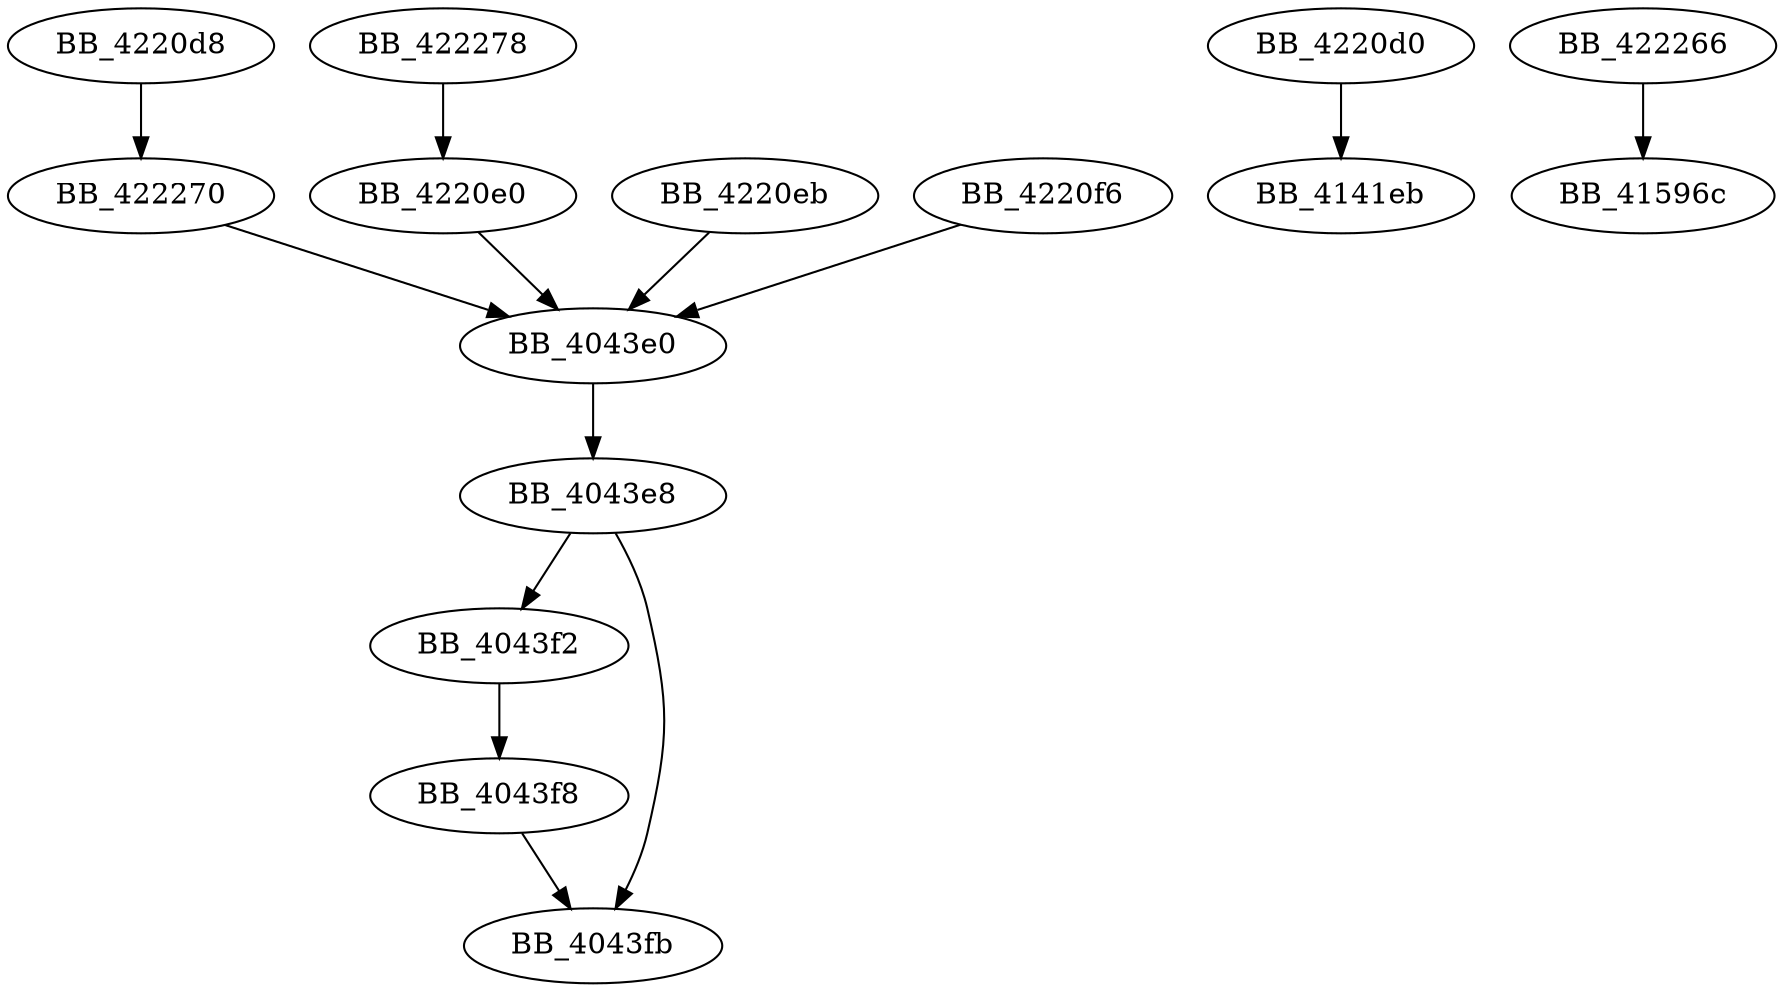 DiGraph SEH_406C90{
BB_4043e0->BB_4043e8
BB_4043e8->BB_4043f2
BB_4043e8->BB_4043fb
BB_4043f2->BB_4043f8
BB_4043f8->BB_4043fb
BB_4220d0->BB_4141eb
BB_4220d8->BB_422270
BB_4220e0->BB_4043e0
BB_4220eb->BB_4043e0
BB_4220f6->BB_4043e0
BB_422266->BB_41596c
BB_422270->BB_4043e0
BB_422278->BB_4220e0
}
